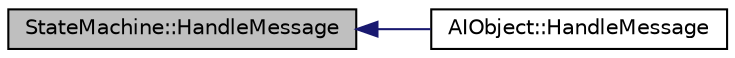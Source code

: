 digraph "StateMachine::HandleMessage"
{
  edge [fontname="Helvetica",fontsize="10",labelfontname="Helvetica",labelfontsize="10"];
  node [fontname="Helvetica",fontsize="10",shape=record];
  rankdir="LR";
  Node1 [label="StateMachine::HandleMessage",height=0.2,width=0.4,color="black", fillcolor="grey75", style="filled" fontcolor="black"];
  Node1 -> Node2 [dir="back",color="midnightblue",fontsize="10",style="solid",fontname="Helvetica"];
  Node2 [label="AIObject::HandleMessage",height=0.2,width=0.4,color="black", fillcolor="white", style="filled",URL="$class_a_i_object.html#ae72126c8eaa04dcbd21c97a2f83d963b",tooltip="Handles the message described by msg. "];
}
